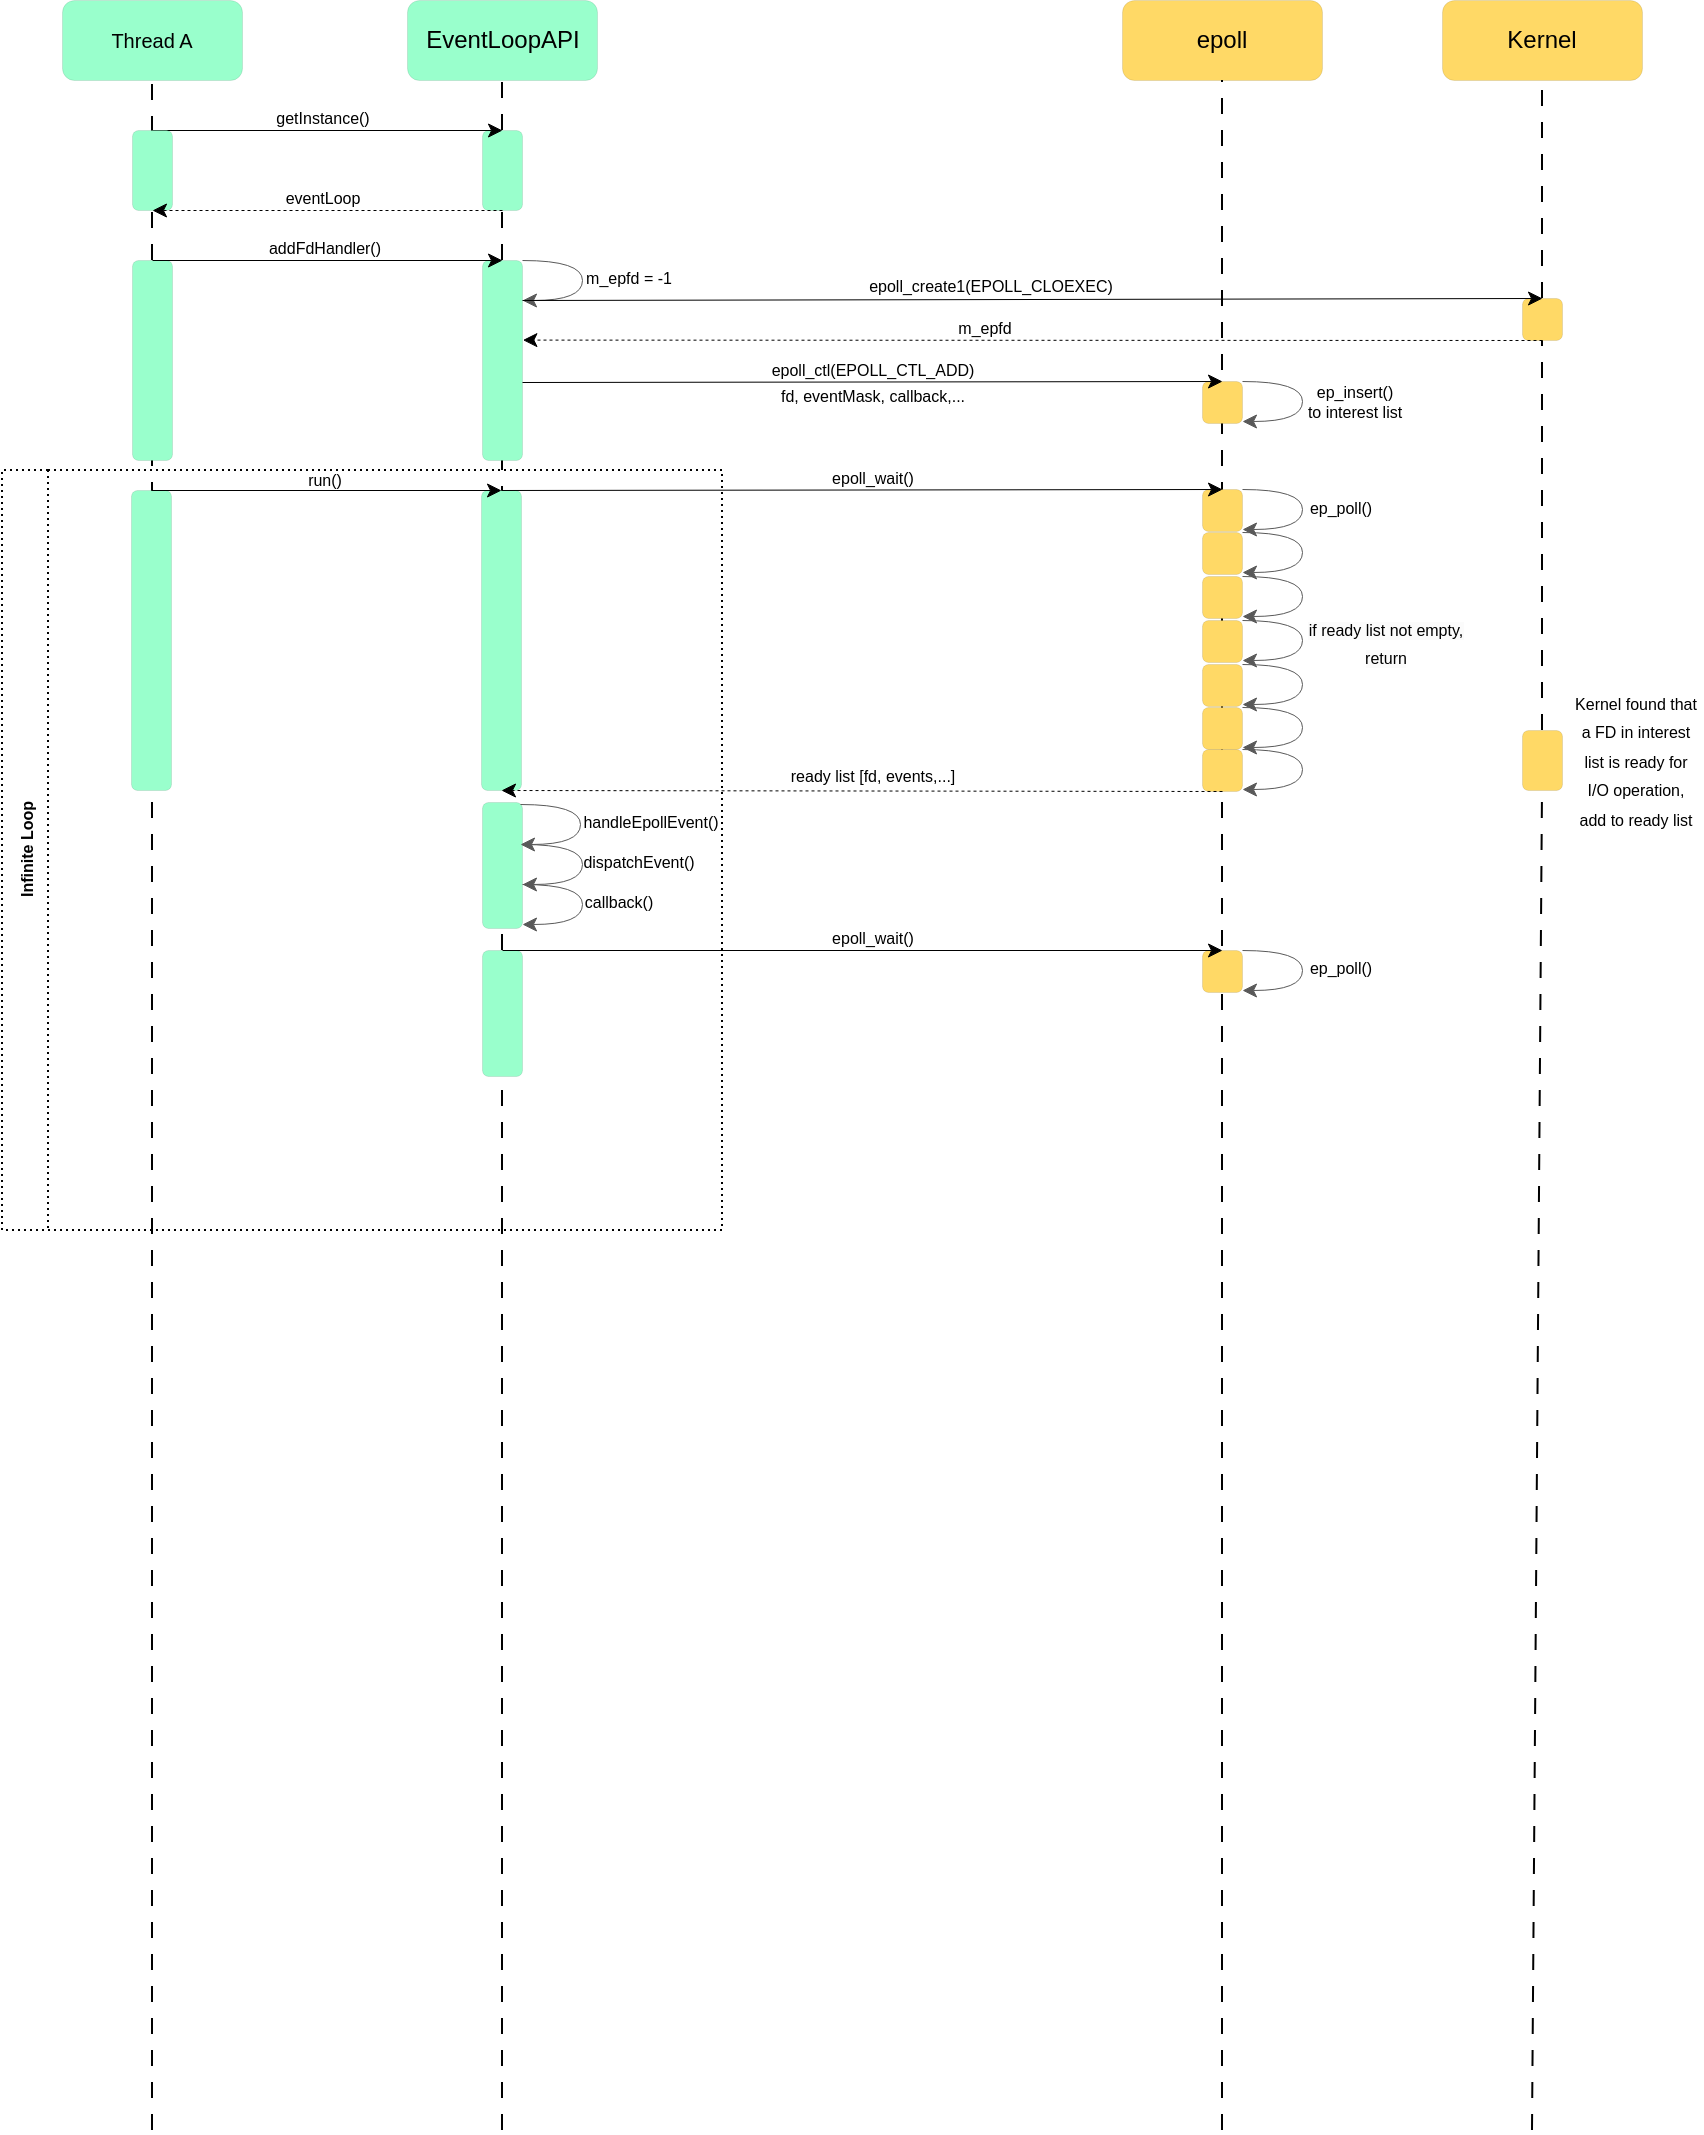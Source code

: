 <mxfile version="23.1.1" type="device">
  <diagram name="Trang-1" id="1SytaHF-U9xVtgRjtv4u">
    <mxGraphModel dx="1701" dy="532" grid="0" gridSize="10" guides="1" tooltips="1" connect="1" arrows="1" fold="1" page="0" pageScale="1" pageWidth="827" pageHeight="1169" math="0" shadow="0">
      <root>
        <mxCell id="0" />
        <mxCell id="1" parent="0" />
        <mxCell id="ei8ZOMOiGoKKXpOmlXmw-1" value="epoll" style="rounded=1;whiteSpace=wrap;html=1;fillColor=#FFD966;strokeWidth=0;" vertex="1" parent="1">
          <mxGeometry x="470" y="95" width="100" height="40" as="geometry" />
        </mxCell>
        <mxCell id="ei8ZOMOiGoKKXpOmlXmw-2" value="Kernel" style="rounded=1;whiteSpace=wrap;html=1;fillColor=#FFD966;strokeWidth=0;" vertex="1" parent="1">
          <mxGeometry x="630" y="95" width="100" height="40" as="geometry" />
        </mxCell>
        <mxCell id="ei8ZOMOiGoKKXpOmlXmw-3" value="&lt;font style=&quot;font-size: 10px;&quot;&gt;Thread A&lt;/font&gt;" style="rounded=1;whiteSpace=wrap;html=1;fillColor=#99FFCC;strokeWidth=0;" vertex="1" parent="1">
          <mxGeometry x="-60" y="95" width="90" height="40" as="geometry" />
        </mxCell>
        <mxCell id="ei8ZOMOiGoKKXpOmlXmw-4" value="&lt;span style=&quot;font-weight: normal;&quot;&gt;EventLoopAPI&lt;/span&gt;" style="rounded=1;whiteSpace=wrap;html=1;fillColor=#99FFCC;strokeWidth=0;fontStyle=1" vertex="1" parent="1">
          <mxGeometry x="112.5" y="95" width="95" height="40" as="geometry" />
        </mxCell>
        <mxCell id="ei8ZOMOiGoKKXpOmlXmw-5" value="" style="endArrow=none;dashed=1;html=1;rounded=0;entryX=0.5;entryY=1;entryDx=0;entryDy=0;strokeWidth=1;dashPattern=8 8;" edge="1" parent="1" source="ei8ZOMOiGoKKXpOmlXmw-21" target="ei8ZOMOiGoKKXpOmlXmw-3">
          <mxGeometry width="50" height="50" relative="1" as="geometry">
            <mxPoint x="-15" y="1160" as="sourcePoint" />
            <mxPoint x="320" y="260" as="targetPoint" />
          </mxGeometry>
        </mxCell>
        <mxCell id="ei8ZOMOiGoKKXpOmlXmw-6" value="" style="endArrow=none;dashed=1;html=1;rounded=0;entryX=0.5;entryY=1;entryDx=0;entryDy=0;strokeWidth=1;dashPattern=8 8;" edge="1" parent="1" source="ei8ZOMOiGoKKXpOmlXmw-11" target="ei8ZOMOiGoKKXpOmlXmw-4">
          <mxGeometry width="50" height="50" relative="1" as="geometry">
            <mxPoint x="160" y="1160" as="sourcePoint" />
            <mxPoint x="164.5" y="130" as="targetPoint" />
          </mxGeometry>
        </mxCell>
        <mxCell id="ei8ZOMOiGoKKXpOmlXmw-7" value="" style="endArrow=none;dashed=1;html=1;rounded=0;entryX=0.5;entryY=1;entryDx=0;entryDy=0;strokeWidth=1;dashPattern=8 8;" edge="1" parent="1" target="ei8ZOMOiGoKKXpOmlXmw-1">
          <mxGeometry width="50" height="50" relative="1" as="geometry">
            <mxPoint x="520" y="1160" as="sourcePoint" />
            <mxPoint x="480" y="140" as="targetPoint" />
          </mxGeometry>
        </mxCell>
        <mxCell id="ei8ZOMOiGoKKXpOmlXmw-8" value="" style="endArrow=none;dashed=1;html=1;rounded=0;entryX=0.5;entryY=1;entryDx=0;entryDy=0;strokeWidth=1;dashPattern=8 8;" edge="1" parent="1" source="ei8ZOMOiGoKKXpOmlXmw-23" target="ei8ZOMOiGoKKXpOmlXmw-2">
          <mxGeometry width="50" height="50" relative="1" as="geometry">
            <mxPoint x="675" y="1160" as="sourcePoint" />
            <mxPoint x="670" y="120" as="targetPoint" />
          </mxGeometry>
        </mxCell>
        <mxCell id="ei8ZOMOiGoKKXpOmlXmw-11" value="" style="rounded=1;whiteSpace=wrap;html=1;fillColor=#99FFCC;strokeWidth=0;" vertex="1" parent="1">
          <mxGeometry x="150" y="160" width="20" height="40" as="geometry" />
        </mxCell>
        <mxCell id="ei8ZOMOiGoKKXpOmlXmw-9" value="" style="endArrow=classic;html=1;rounded=0;exitX=0.5;exitY=0;exitDx=0;exitDy=0;entryX=0.5;entryY=0;entryDx=0;entryDy=0;strokeWidth=0.5;" edge="1" parent="1" source="ei8ZOMOiGoKKXpOmlXmw-10" target="ei8ZOMOiGoKKXpOmlXmw-11">
          <mxGeometry width="50" height="50" relative="1" as="geometry">
            <mxPoint x="-10" y="160" as="sourcePoint" />
            <mxPoint x="160" y="160" as="targetPoint" />
          </mxGeometry>
        </mxCell>
        <mxCell id="ei8ZOMOiGoKKXpOmlXmw-10" value="" style="rounded=1;whiteSpace=wrap;html=1;fillColor=#99FFCC;strokeWidth=0;" vertex="1" parent="1">
          <mxGeometry x="-25" y="160" width="20" height="40" as="geometry" />
        </mxCell>
        <mxCell id="ei8ZOMOiGoKKXpOmlXmw-12" value="" style="endArrow=none;dashed=1;html=1;rounded=0;entryX=0.5;entryY=1;entryDx=0;entryDy=0;strokeWidth=1;dashPattern=8 8;" edge="1" parent="1" source="ei8ZOMOiGoKKXpOmlXmw-27" target="ei8ZOMOiGoKKXpOmlXmw-11">
          <mxGeometry width="50" height="50" relative="1" as="geometry">
            <mxPoint x="160" y="1160" as="sourcePoint" />
            <mxPoint x="160" y="130" as="targetPoint" />
          </mxGeometry>
        </mxCell>
        <mxCell id="ei8ZOMOiGoKKXpOmlXmw-14" value="&lt;font style=&quot;font-size: 8px;&quot;&gt;getInstance()&lt;/font&gt;" style="text;html=1;align=center;verticalAlign=middle;resizable=0;points=[];autosize=1;strokeColor=none;fillColor=none;" vertex="1" parent="1">
          <mxGeometry x="35" y="138" width="70" height="30" as="geometry" />
        </mxCell>
        <mxCell id="ei8ZOMOiGoKKXpOmlXmw-15" value="" style="endArrow=classic;html=1;rounded=0;entryX=0.5;entryY=1;entryDx=0;entryDy=0;exitX=0.5;exitY=1;exitDx=0;exitDy=0;dashed=1;strokeWidth=0.5;" edge="1" parent="1" source="ei8ZOMOiGoKKXpOmlXmw-11" target="ei8ZOMOiGoKKXpOmlXmw-10">
          <mxGeometry width="50" height="50" relative="1" as="geometry">
            <mxPoint x="270" y="210" as="sourcePoint" />
            <mxPoint x="320" y="160" as="targetPoint" />
          </mxGeometry>
        </mxCell>
        <mxCell id="ei8ZOMOiGoKKXpOmlXmw-16" value="&lt;font style=&quot;font-size: 8px;&quot;&gt;eventLoop&lt;/font&gt;" style="text;html=1;align=center;verticalAlign=middle;resizable=0;points=[];autosize=1;strokeColor=none;fillColor=none;" vertex="1" parent="1">
          <mxGeometry x="40" y="178" width="60" height="30" as="geometry" />
        </mxCell>
        <mxCell id="ei8ZOMOiGoKKXpOmlXmw-22" value="" style="endArrow=none;dashed=1;html=1;rounded=0;entryX=0.5;entryY=1;entryDx=0;entryDy=0;strokeWidth=1;dashPattern=8 8;" edge="1" parent="1" target="ei8ZOMOiGoKKXpOmlXmw-21">
          <mxGeometry width="50" height="50" relative="1" as="geometry">
            <mxPoint x="-15" y="1160" as="sourcePoint" />
            <mxPoint x="-15" y="80" as="targetPoint" />
          </mxGeometry>
        </mxCell>
        <mxCell id="ei8ZOMOiGoKKXpOmlXmw-21" value="" style="rounded=1;whiteSpace=wrap;html=1;fillColor=#99FFCC;strokeWidth=0;" vertex="1" parent="1">
          <mxGeometry x="-25" y="225" width="20" height="100" as="geometry" />
        </mxCell>
        <mxCell id="ei8ZOMOiGoKKXpOmlXmw-28" value="" style="endArrow=none;dashed=1;html=1;rounded=0;entryX=0.5;entryY=1;entryDx=0;entryDy=0;strokeWidth=1;dashPattern=8 8;" edge="1" parent="1" source="ei8ZOMOiGoKKXpOmlXmw-83" target="ei8ZOMOiGoKKXpOmlXmw-27">
          <mxGeometry width="50" height="50" relative="1" as="geometry">
            <mxPoint x="160" y="1160" as="sourcePoint" />
            <mxPoint x="160" y="200" as="targetPoint" />
          </mxGeometry>
        </mxCell>
        <mxCell id="ei8ZOMOiGoKKXpOmlXmw-27" value="" style="rounded=1;whiteSpace=wrap;html=1;fillColor=#99FFCC;strokeWidth=0;" vertex="1" parent="1">
          <mxGeometry x="150" y="225" width="20" height="100" as="geometry" />
        </mxCell>
        <mxCell id="ei8ZOMOiGoKKXpOmlXmw-26" value="" style="endArrow=classic;html=1;rounded=0;exitX=0.5;exitY=0;exitDx=0;exitDy=0;entryX=0.5;entryY=0;entryDx=0;entryDy=0;strokeWidth=0.5;" edge="1" parent="1" source="ei8ZOMOiGoKKXpOmlXmw-21" target="ei8ZOMOiGoKKXpOmlXmw-27">
          <mxGeometry width="50" height="50" relative="1" as="geometry">
            <mxPoint x="-13" y="212" as="sourcePoint" />
            <mxPoint x="162" y="212" as="targetPoint" />
          </mxGeometry>
        </mxCell>
        <mxCell id="ei8ZOMOiGoKKXpOmlXmw-29" value="&lt;font style=&quot;font-size: 8px;&quot;&gt;addFdHandler()&lt;/font&gt;" style="text;html=1;align=center;verticalAlign=middle;resizable=0;points=[];autosize=1;strokeColor=none;fillColor=none;strokeWidth=0.5;" vertex="1" parent="1">
          <mxGeometry x="31" y="203" width="80" height="30" as="geometry" />
        </mxCell>
        <mxCell id="ei8ZOMOiGoKKXpOmlXmw-30" value="" style="curved=1;endArrow=classic;html=1;rounded=0;strokeColor=#595959;strokeWidth=0.5;" edge="1" parent="1">
          <mxGeometry width="50" height="50" relative="1" as="geometry">
            <mxPoint x="170" y="225" as="sourcePoint" />
            <mxPoint x="170" y="245" as="targetPoint" />
            <Array as="points">
              <mxPoint x="200" y="225" />
              <mxPoint x="200" y="245" />
            </Array>
          </mxGeometry>
        </mxCell>
        <mxCell id="ei8ZOMOiGoKKXpOmlXmw-31" value="m_epfd = -1" style="text;html=1;align=center;verticalAlign=middle;resizable=0;points=[];autosize=1;strokeColor=none;fillColor=none;fontSize=8;" vertex="1" parent="1">
          <mxGeometry x="188" y="224" width="70" height="20" as="geometry" />
        </mxCell>
        <mxCell id="ei8ZOMOiGoKKXpOmlXmw-33" value="" style="endArrow=none;dashed=1;html=1;rounded=0;entryX=0.5;entryY=1;entryDx=0;entryDy=0;strokeWidth=1;dashPattern=8 8;" edge="1" parent="1" source="ei8ZOMOiGoKKXpOmlXmw-63" target="ei8ZOMOiGoKKXpOmlXmw-23">
          <mxGeometry width="50" height="50" relative="1" as="geometry">
            <mxPoint x="675" y="1160" as="sourcePoint" />
            <mxPoint x="680" y="80" as="targetPoint" />
          </mxGeometry>
        </mxCell>
        <mxCell id="ei8ZOMOiGoKKXpOmlXmw-23" value="" style="rounded=1;whiteSpace=wrap;html=1;fillColor=#FFD966;strokeWidth=0;" vertex="1" parent="1">
          <mxGeometry x="670" y="244" width="20" height="21" as="geometry" />
        </mxCell>
        <mxCell id="ei8ZOMOiGoKKXpOmlXmw-32" value="" style="endArrow=classic;html=1;rounded=0;entryX=0.5;entryY=0;entryDx=0;entryDy=0;strokeWidth=0.5;" edge="1" parent="1" target="ei8ZOMOiGoKKXpOmlXmw-23">
          <mxGeometry width="50" height="50" relative="1" as="geometry">
            <mxPoint x="170" y="245" as="sourcePoint" />
            <mxPoint x="395" y="244.71" as="targetPoint" />
          </mxGeometry>
        </mxCell>
        <mxCell id="ei8ZOMOiGoKKXpOmlXmw-34" value="&lt;font style=&quot;font-size: 8px;&quot;&gt;epoll_create1(EPOLL_CLOEXEC)&lt;/font&gt;" style="text;html=1;align=center;verticalAlign=middle;resizable=0;points=[];autosize=1;strokeColor=none;fillColor=none;" vertex="1" parent="1">
          <mxGeometry x="329" y="222" width="150" height="30" as="geometry" />
        </mxCell>
        <mxCell id="ei8ZOMOiGoKKXpOmlXmw-35" value="" style="endArrow=classic;html=1;rounded=0;exitX=0.5;exitY=1;exitDx=0;exitDy=0;dashed=1;strokeWidth=0.5;entryX=1.01;entryY=0.398;entryDx=0;entryDy=0;entryPerimeter=0;" edge="1" parent="1" source="ei8ZOMOiGoKKXpOmlXmw-23" target="ei8ZOMOiGoKKXpOmlXmw-27">
          <mxGeometry width="50" height="50" relative="1" as="geometry">
            <mxPoint x="504" y="265" as="sourcePoint" />
            <mxPoint x="329" y="265" as="targetPoint" />
          </mxGeometry>
        </mxCell>
        <mxCell id="ei8ZOMOiGoKKXpOmlXmw-37" value="&lt;font style=&quot;font-size: 8px;&quot;&gt;m_epfd&lt;/font&gt;" style="text;html=1;align=center;verticalAlign=middle;resizable=0;points=[];autosize=1;strokeColor=none;fillColor=none;" vertex="1" parent="1">
          <mxGeometry x="376" y="243" width="50" height="30" as="geometry" />
        </mxCell>
        <mxCell id="ei8ZOMOiGoKKXpOmlXmw-39" value="" style="rounded=1;whiteSpace=wrap;html=1;fillColor=#FFD966;strokeWidth=0;" vertex="1" parent="1">
          <mxGeometry x="510" y="285.5" width="20" height="21" as="geometry" />
        </mxCell>
        <mxCell id="ei8ZOMOiGoKKXpOmlXmw-38" value="" style="endArrow=classic;html=1;rounded=0;entryX=0.5;entryY=0;entryDx=0;entryDy=0;strokeWidth=0.5;" edge="1" parent="1" target="ei8ZOMOiGoKKXpOmlXmw-39">
          <mxGeometry width="50" height="50" relative="1" as="geometry">
            <mxPoint x="170" y="286" as="sourcePoint" />
            <mxPoint x="680" y="285" as="targetPoint" />
          </mxGeometry>
        </mxCell>
        <mxCell id="ei8ZOMOiGoKKXpOmlXmw-40" value="&lt;font style=&quot;font-size: 8px;&quot;&gt;epoll_ctl(EPOLL_CTL_ADD)&lt;/font&gt;" style="text;html=1;align=center;verticalAlign=middle;resizable=0;points=[];autosize=1;strokeColor=none;fillColor=none;" vertex="1" parent="1">
          <mxGeometry x="285" y="264" width="120" height="30" as="geometry" />
        </mxCell>
        <mxCell id="ei8ZOMOiGoKKXpOmlXmw-41" value="" style="curved=1;endArrow=classic;html=1;rounded=0;strokeColor=#595959;strokeWidth=0.5;" edge="1" parent="1">
          <mxGeometry width="50" height="50" relative="1" as="geometry">
            <mxPoint x="530" y="285.5" as="sourcePoint" />
            <mxPoint x="530" y="305.5" as="targetPoint" />
            <Array as="points">
              <mxPoint x="560" y="285.5" />
              <mxPoint x="560" y="305.5" />
            </Array>
          </mxGeometry>
        </mxCell>
        <mxCell id="ei8ZOMOiGoKKXpOmlXmw-42" value="ep_insert()&lt;br&gt;to interest list" style="text;html=1;align=center;verticalAlign=middle;resizable=0;points=[];autosize=1;strokeColor=none;fillColor=none;fontSize=8;" vertex="1" parent="1">
          <mxGeometry x="551" y="281" width="70" height="30" as="geometry" />
        </mxCell>
        <mxCell id="ei8ZOMOiGoKKXpOmlXmw-43" value="" style="rounded=1;whiteSpace=wrap;html=1;fillColor=#99FFCC;strokeWidth=0;" vertex="1" parent="1">
          <mxGeometry x="-25.5" y="340" width="20" height="150" as="geometry" />
        </mxCell>
        <mxCell id="ei8ZOMOiGoKKXpOmlXmw-44" value="" style="rounded=1;whiteSpace=wrap;html=1;fillColor=#99FFCC;strokeWidth=0;" vertex="1" parent="1">
          <mxGeometry x="149.5" y="340" width="20" height="150" as="geometry" />
        </mxCell>
        <mxCell id="ei8ZOMOiGoKKXpOmlXmw-45" value="" style="endArrow=classic;html=1;rounded=0;exitX=0.5;exitY=0;exitDx=0;exitDy=0;entryX=0.5;entryY=0;entryDx=0;entryDy=0;strokeWidth=0.5;" edge="1" parent="1" source="ei8ZOMOiGoKKXpOmlXmw-43" target="ei8ZOMOiGoKKXpOmlXmw-44">
          <mxGeometry width="50" height="50" relative="1" as="geometry">
            <mxPoint x="-13.5" y="327" as="sourcePoint" />
            <mxPoint x="161.5" y="327" as="targetPoint" />
          </mxGeometry>
        </mxCell>
        <mxCell id="ei8ZOMOiGoKKXpOmlXmw-46" value="&lt;font style=&quot;font-size: 8px;&quot;&gt;run()&lt;/font&gt;" style="text;html=1;align=center;verticalAlign=middle;resizable=0;points=[];autosize=1;strokeColor=none;fillColor=none;strokeWidth=0.5;" vertex="1" parent="1">
          <mxGeometry x="50.5" y="319" width="40" height="30" as="geometry" />
        </mxCell>
        <mxCell id="ei8ZOMOiGoKKXpOmlXmw-47" value="" style="rounded=1;whiteSpace=wrap;html=1;fillColor=#FFD966;strokeWidth=0;" vertex="1" parent="1">
          <mxGeometry x="510" y="339.5" width="20" height="21" as="geometry" />
        </mxCell>
        <mxCell id="ei8ZOMOiGoKKXpOmlXmw-48" value="" style="endArrow=classic;html=1;rounded=0;entryX=0.5;entryY=0;entryDx=0;entryDy=0;strokeWidth=0.5;exitX=0.5;exitY=0;exitDx=0;exitDy=0;" edge="1" parent="1" target="ei8ZOMOiGoKKXpOmlXmw-47" source="ei8ZOMOiGoKKXpOmlXmw-44">
          <mxGeometry width="50" height="50" relative="1" as="geometry">
            <mxPoint x="170" y="340" as="sourcePoint" />
            <mxPoint x="680" y="339" as="targetPoint" />
          </mxGeometry>
        </mxCell>
        <mxCell id="ei8ZOMOiGoKKXpOmlXmw-49" value="&lt;span style=&quot;font-size: 8px;&quot;&gt;epoll_wait()&lt;/span&gt;" style="text;html=1;align=center;verticalAlign=middle;resizable=0;points=[];autosize=1;strokeColor=none;fillColor=none;" vertex="1" parent="1">
          <mxGeometry x="315" y="318" width="60" height="30" as="geometry" />
        </mxCell>
        <mxCell id="ei8ZOMOiGoKKXpOmlXmw-50" value="" style="curved=1;endArrow=classic;html=1;rounded=0;strokeColor=#595959;strokeWidth=0.5;" edge="1" parent="1">
          <mxGeometry width="50" height="50" relative="1" as="geometry">
            <mxPoint x="530" y="339.5" as="sourcePoint" />
            <mxPoint x="530" y="359.5" as="targetPoint" />
            <Array as="points">
              <mxPoint x="560" y="339.5" />
              <mxPoint x="560" y="359.5" />
            </Array>
          </mxGeometry>
        </mxCell>
        <mxCell id="ei8ZOMOiGoKKXpOmlXmw-51" value="ep_poll()&lt;br&gt;" style="text;html=1;align=center;verticalAlign=middle;resizable=0;points=[];autosize=1;strokeColor=none;fillColor=none;fontSize=8;" vertex="1" parent="1">
          <mxGeometry x="554" y="338.5" width="50" height="20" as="geometry" />
        </mxCell>
        <mxCell id="ei8ZOMOiGoKKXpOmlXmw-53" value="" style="rounded=1;whiteSpace=wrap;html=1;fillColor=#FFD966;strokeWidth=0;" vertex="1" parent="1">
          <mxGeometry x="510" y="361" width="20" height="21" as="geometry" />
        </mxCell>
        <mxCell id="ei8ZOMOiGoKKXpOmlXmw-54" value="" style="curved=1;endArrow=classic;html=1;rounded=0;strokeColor=#595959;strokeWidth=0.5;" edge="1" parent="1">
          <mxGeometry width="50" height="50" relative="1" as="geometry">
            <mxPoint x="530" y="361" as="sourcePoint" />
            <mxPoint x="530" y="381" as="targetPoint" />
            <Array as="points">
              <mxPoint x="560" y="361" />
              <mxPoint x="560" y="381" />
            </Array>
          </mxGeometry>
        </mxCell>
        <mxCell id="ei8ZOMOiGoKKXpOmlXmw-56" value="&lt;span style=&quot;color: rgb(0, 0, 0); font-family: Helvetica; font-size: 8px; font-style: normal; font-variant-ligatures: normal; font-variant-caps: normal; font-weight: 400; letter-spacing: normal; orphans: 2; text-indent: 0px; text-transform: none; widows: 2; word-spacing: 0px; -webkit-text-stroke-width: 0px; background-color: rgb(251, 251, 251); text-decoration-thickness: initial; text-decoration-style: initial; text-decoration-color: initial; float: none; display: inline !important;&quot;&gt;if ready list&amp;nbsp;&lt;/span&gt;&lt;span style=&quot;color: rgb(0, 0, 0); font-family: Helvetica; font-size: 8px; font-style: normal; font-variant-ligatures: normal; font-variant-caps: normal; font-weight: 400; letter-spacing: normal; orphans: 2; text-indent: 0px; text-transform: none; widows: 2; word-spacing: 0px; -webkit-text-stroke-width: 0px; background-color: rgb(251, 251, 251); text-decoration-thickness: initial; text-decoration-style: initial; text-decoration-color: initial; float: none; display: inline !important;&quot;&gt;not empty, return&lt;/span&gt;" style="text;whiteSpace=wrap;html=1;align=center;" vertex="1" parent="1">
          <mxGeometry x="562" y="395" width="80" height="40" as="geometry" />
        </mxCell>
        <mxCell id="ei8ZOMOiGoKKXpOmlXmw-57" value="" style="rounded=1;whiteSpace=wrap;html=1;fillColor=#FFD966;strokeWidth=0;" vertex="1" parent="1">
          <mxGeometry x="510" y="383" width="20" height="21" as="geometry" />
        </mxCell>
        <mxCell id="ei8ZOMOiGoKKXpOmlXmw-58" value="" style="curved=1;endArrow=classic;html=1;rounded=0;strokeColor=#595959;strokeWidth=0.5;" edge="1" parent="1">
          <mxGeometry width="50" height="50" relative="1" as="geometry">
            <mxPoint x="530" y="383" as="sourcePoint" />
            <mxPoint x="530" y="403" as="targetPoint" />
            <Array as="points">
              <mxPoint x="560" y="383" />
              <mxPoint x="560" y="403" />
            </Array>
          </mxGeometry>
        </mxCell>
        <mxCell id="ei8ZOMOiGoKKXpOmlXmw-59" value="" style="rounded=1;whiteSpace=wrap;html=1;fillColor=#FFD966;strokeWidth=0;" vertex="1" parent="1">
          <mxGeometry x="510" y="405" width="20" height="21" as="geometry" />
        </mxCell>
        <mxCell id="ei8ZOMOiGoKKXpOmlXmw-60" value="" style="curved=1;endArrow=classic;html=1;rounded=0;strokeColor=#595959;strokeWidth=0.5;" edge="1" parent="1">
          <mxGeometry width="50" height="50" relative="1" as="geometry">
            <mxPoint x="530" y="405" as="sourcePoint" />
            <mxPoint x="530" y="425" as="targetPoint" />
            <Array as="points">
              <mxPoint x="560" y="405" />
              <mxPoint x="560" y="425" />
            </Array>
          </mxGeometry>
        </mxCell>
        <mxCell id="ei8ZOMOiGoKKXpOmlXmw-61" value="" style="rounded=1;whiteSpace=wrap;html=1;fillColor=#FFD966;strokeWidth=0;" vertex="1" parent="1">
          <mxGeometry x="510" y="427" width="20" height="21" as="geometry" />
        </mxCell>
        <mxCell id="ei8ZOMOiGoKKXpOmlXmw-62" value="" style="curved=1;endArrow=classic;html=1;rounded=0;strokeColor=#595959;strokeWidth=0.5;" edge="1" parent="1">
          <mxGeometry width="50" height="50" relative="1" as="geometry">
            <mxPoint x="530" y="427" as="sourcePoint" />
            <mxPoint x="530" y="447" as="targetPoint" />
            <Array as="points">
              <mxPoint x="560" y="427" />
              <mxPoint x="560" y="447" />
            </Array>
          </mxGeometry>
        </mxCell>
        <mxCell id="ei8ZOMOiGoKKXpOmlXmw-64" value="" style="endArrow=none;dashed=1;html=1;rounded=0;entryX=0.5;entryY=1;entryDx=0;entryDy=0;strokeWidth=1;dashPattern=8 8;" edge="1" parent="1" target="ei8ZOMOiGoKKXpOmlXmw-63">
          <mxGeometry width="50" height="50" relative="1" as="geometry">
            <mxPoint x="675" y="1160" as="sourcePoint" />
            <mxPoint x="680" y="280" as="targetPoint" />
          </mxGeometry>
        </mxCell>
        <mxCell id="ei8ZOMOiGoKKXpOmlXmw-63" value="" style="rounded=1;whiteSpace=wrap;html=1;fillColor=#FFD966;strokeWidth=0;" vertex="1" parent="1">
          <mxGeometry x="670" y="460" width="20" height="30" as="geometry" />
        </mxCell>
        <mxCell id="ei8ZOMOiGoKKXpOmlXmw-65" value="&lt;span style=&quot;font-size: 8px;&quot;&gt;Kernel found that a FD in interest list is ready for I/O operation,&lt;br&gt;add to ready list&lt;br&gt;&lt;/span&gt;" style="text;whiteSpace=wrap;html=1;align=center;" vertex="1" parent="1">
          <mxGeometry x="694" y="432" width="66" height="80" as="geometry" />
        </mxCell>
        <mxCell id="ei8ZOMOiGoKKXpOmlXmw-66" value="" style="rounded=1;whiteSpace=wrap;html=1;fillColor=#FFD966;strokeWidth=0;" vertex="1" parent="1">
          <mxGeometry x="510" y="448.5" width="20" height="21" as="geometry" />
        </mxCell>
        <mxCell id="ei8ZOMOiGoKKXpOmlXmw-67" value="" style="curved=1;endArrow=classic;html=1;rounded=0;strokeColor=#595959;strokeWidth=0.5;" edge="1" parent="1">
          <mxGeometry width="50" height="50" relative="1" as="geometry">
            <mxPoint x="530" y="448.5" as="sourcePoint" />
            <mxPoint x="530" y="468.5" as="targetPoint" />
            <Array as="points">
              <mxPoint x="560" y="448.5" />
              <mxPoint x="560" y="468.5" />
            </Array>
          </mxGeometry>
        </mxCell>
        <mxCell id="ei8ZOMOiGoKKXpOmlXmw-68" value="" style="rounded=1;whiteSpace=wrap;html=1;fillColor=#FFD966;strokeWidth=0;" vertex="1" parent="1">
          <mxGeometry x="510" y="469.5" width="20" height="21" as="geometry" />
        </mxCell>
        <mxCell id="ei8ZOMOiGoKKXpOmlXmw-69" value="" style="curved=1;endArrow=classic;html=1;rounded=0;strokeColor=#595959;strokeWidth=0.5;" edge="1" parent="1">
          <mxGeometry width="50" height="50" relative="1" as="geometry">
            <mxPoint x="530" y="469.5" as="sourcePoint" />
            <mxPoint x="530" y="489.5" as="targetPoint" />
            <Array as="points">
              <mxPoint x="560" y="469.5" />
              <mxPoint x="560" y="489.5" />
            </Array>
          </mxGeometry>
        </mxCell>
        <mxCell id="ei8ZOMOiGoKKXpOmlXmw-70" value="" style="endArrow=classic;html=1;rounded=0;exitX=0.5;exitY=1;exitDx=0;exitDy=0;dashed=1;strokeWidth=0.5;entryX=0.5;entryY=1;entryDx=0;entryDy=0;" edge="1" parent="1" source="ei8ZOMOiGoKKXpOmlXmw-68" target="ei8ZOMOiGoKKXpOmlXmw-44">
          <mxGeometry width="50" height="50" relative="1" as="geometry">
            <mxPoint x="610" y="510" as="sourcePoint" />
            <mxPoint x="110" y="510" as="targetPoint" />
          </mxGeometry>
        </mxCell>
        <mxCell id="ei8ZOMOiGoKKXpOmlXmw-73" value="&lt;span style=&quot;font-size: 8px;&quot;&gt;ready list [fd, events,...]&lt;/span&gt;" style="text;html=1;align=center;verticalAlign=middle;resizable=0;points=[];autosize=1;strokeColor=none;fillColor=none;" vertex="1" parent="1">
          <mxGeometry x="290" y="467" width="110" height="30" as="geometry" />
        </mxCell>
        <mxCell id="ei8ZOMOiGoKKXpOmlXmw-74" value="" style="rounded=1;whiteSpace=wrap;html=1;fillColor=#99FFCC;strokeWidth=0;" vertex="1" parent="1">
          <mxGeometry x="150" y="496" width="20" height="63" as="geometry" />
        </mxCell>
        <mxCell id="ei8ZOMOiGoKKXpOmlXmw-75" value="" style="curved=1;endArrow=classic;html=1;rounded=0;strokeColor=#595959;strokeWidth=0.5;" edge="1" parent="1">
          <mxGeometry width="50" height="50" relative="1" as="geometry">
            <mxPoint x="169" y="497" as="sourcePoint" />
            <mxPoint x="169" y="517" as="targetPoint" />
            <Array as="points">
              <mxPoint x="199" y="497" />
              <mxPoint x="199" y="517" />
            </Array>
          </mxGeometry>
        </mxCell>
        <mxCell id="ei8ZOMOiGoKKXpOmlXmw-76" value="handleEpollEvent()" style="text;html=1;align=center;verticalAlign=middle;resizable=0;points=[];autosize=1;strokeColor=none;fillColor=none;fontSize=8;" vertex="1" parent="1">
          <mxGeometry x="189" y="496" width="90" height="20" as="geometry" />
        </mxCell>
        <mxCell id="ei8ZOMOiGoKKXpOmlXmw-77" value="" style="curved=1;endArrow=classic;html=1;rounded=0;strokeColor=#595959;strokeWidth=0.5;" edge="1" parent="1">
          <mxGeometry width="50" height="50" relative="1" as="geometry">
            <mxPoint x="170" y="517" as="sourcePoint" />
            <mxPoint x="170" y="537" as="targetPoint" />
            <Array as="points">
              <mxPoint x="200" y="517" />
              <mxPoint x="200" y="537" />
            </Array>
          </mxGeometry>
        </mxCell>
        <mxCell id="ei8ZOMOiGoKKXpOmlXmw-78" value="dispatchEvent()" style="text;html=1;align=center;verticalAlign=middle;resizable=0;points=[];autosize=1;strokeColor=none;fillColor=none;fontSize=8;" vertex="1" parent="1">
          <mxGeometry x="188" y="516" width="80" height="20" as="geometry" />
        </mxCell>
        <mxCell id="ei8ZOMOiGoKKXpOmlXmw-79" value="" style="curved=1;endArrow=classic;html=1;rounded=0;strokeColor=#595959;strokeWidth=0.5;" edge="1" parent="1">
          <mxGeometry width="50" height="50" relative="1" as="geometry">
            <mxPoint x="170" y="537" as="sourcePoint" />
            <mxPoint x="170" y="557" as="targetPoint" />
            <Array as="points">
              <mxPoint x="200" y="537" />
              <mxPoint x="200" y="557" />
            </Array>
          </mxGeometry>
        </mxCell>
        <mxCell id="ei8ZOMOiGoKKXpOmlXmw-80" value="callback()" style="text;html=1;align=center;verticalAlign=middle;resizable=0;points=[];autosize=1;strokeColor=none;fillColor=none;fontSize=8;" vertex="1" parent="1">
          <mxGeometry x="188" y="536" width="60" height="20" as="geometry" />
        </mxCell>
        <mxCell id="ei8ZOMOiGoKKXpOmlXmw-81" value="&lt;font style=&quot;font-size: 8px;&quot;&gt;fd, eventMask, callback,...&lt;/font&gt;" style="text;html=1;align=center;verticalAlign=middle;resizable=0;points=[];autosize=1;strokeColor=none;fillColor=none;" vertex="1" parent="1">
          <mxGeometry x="285" y="277" width="120" height="30" as="geometry" />
        </mxCell>
        <mxCell id="ei8ZOMOiGoKKXpOmlXmw-84" value="" style="endArrow=none;dashed=1;html=1;rounded=0;entryX=0.5;entryY=1;entryDx=0;entryDy=0;strokeWidth=1;dashPattern=8 8;" edge="1" parent="1" target="ei8ZOMOiGoKKXpOmlXmw-83">
          <mxGeometry width="50" height="50" relative="1" as="geometry">
            <mxPoint x="160" y="1160" as="sourcePoint" />
            <mxPoint x="160" y="340" as="targetPoint" />
          </mxGeometry>
        </mxCell>
        <mxCell id="ei8ZOMOiGoKKXpOmlXmw-83" value="" style="rounded=1;whiteSpace=wrap;html=1;fillColor=#99FFCC;strokeWidth=0;" vertex="1" parent="1">
          <mxGeometry x="150" y="570" width="20" height="63" as="geometry" />
        </mxCell>
        <mxCell id="ei8ZOMOiGoKKXpOmlXmw-85" value="&lt;span style=&quot;font-size: 8px;&quot;&gt;epoll_wait()&lt;/span&gt;" style="text;html=1;align=center;verticalAlign=middle;resizable=0;points=[];autosize=1;strokeColor=none;fillColor=none;" vertex="1" parent="1">
          <mxGeometry x="315" y="548" width="60" height="30" as="geometry" />
        </mxCell>
        <mxCell id="ei8ZOMOiGoKKXpOmlXmw-86" value="" style="rounded=1;whiteSpace=wrap;html=1;fillColor=#FFD966;strokeWidth=0;" vertex="1" parent="1">
          <mxGeometry x="510" y="570" width="20" height="21" as="geometry" />
        </mxCell>
        <mxCell id="ei8ZOMOiGoKKXpOmlXmw-87" value="" style="curved=1;endArrow=classic;html=1;rounded=0;strokeColor=#595959;strokeWidth=0.5;" edge="1" parent="1">
          <mxGeometry width="50" height="50" relative="1" as="geometry">
            <mxPoint x="530" y="570" as="sourcePoint" />
            <mxPoint x="530" y="590" as="targetPoint" />
            <Array as="points">
              <mxPoint x="560" y="570" />
              <mxPoint x="560" y="590" />
            </Array>
          </mxGeometry>
        </mxCell>
        <mxCell id="ei8ZOMOiGoKKXpOmlXmw-88" value="ep_poll()&lt;br&gt;" style="text;html=1;align=center;verticalAlign=middle;resizable=0;points=[];autosize=1;strokeColor=none;fillColor=none;fontSize=8;" vertex="1" parent="1">
          <mxGeometry x="554" y="569" width="50" height="20" as="geometry" />
        </mxCell>
        <mxCell id="ei8ZOMOiGoKKXpOmlXmw-82" value="" style="endArrow=classic;html=1;rounded=0;strokeWidth=0.5;exitX=0.5;exitY=0;exitDx=0;exitDy=0;" edge="1" parent="1" source="ei8ZOMOiGoKKXpOmlXmw-83">
          <mxGeometry width="50" height="50" relative="1" as="geometry">
            <mxPoint x="160" y="571" as="sourcePoint" />
            <mxPoint x="520" y="570" as="targetPoint" />
          </mxGeometry>
        </mxCell>
        <mxCell id="ei8ZOMOiGoKKXpOmlXmw-96" value="&lt;font style=&quot;font-size: 8px;&quot;&gt;Infinite Loop&lt;/font&gt;" style="swimlane;horizontal=0;whiteSpace=wrap;html=1;dashed=1;dashPattern=1 2;" vertex="1" parent="1">
          <mxGeometry x="-90" y="330" width="360" height="380" as="geometry" />
        </mxCell>
      </root>
    </mxGraphModel>
  </diagram>
</mxfile>
